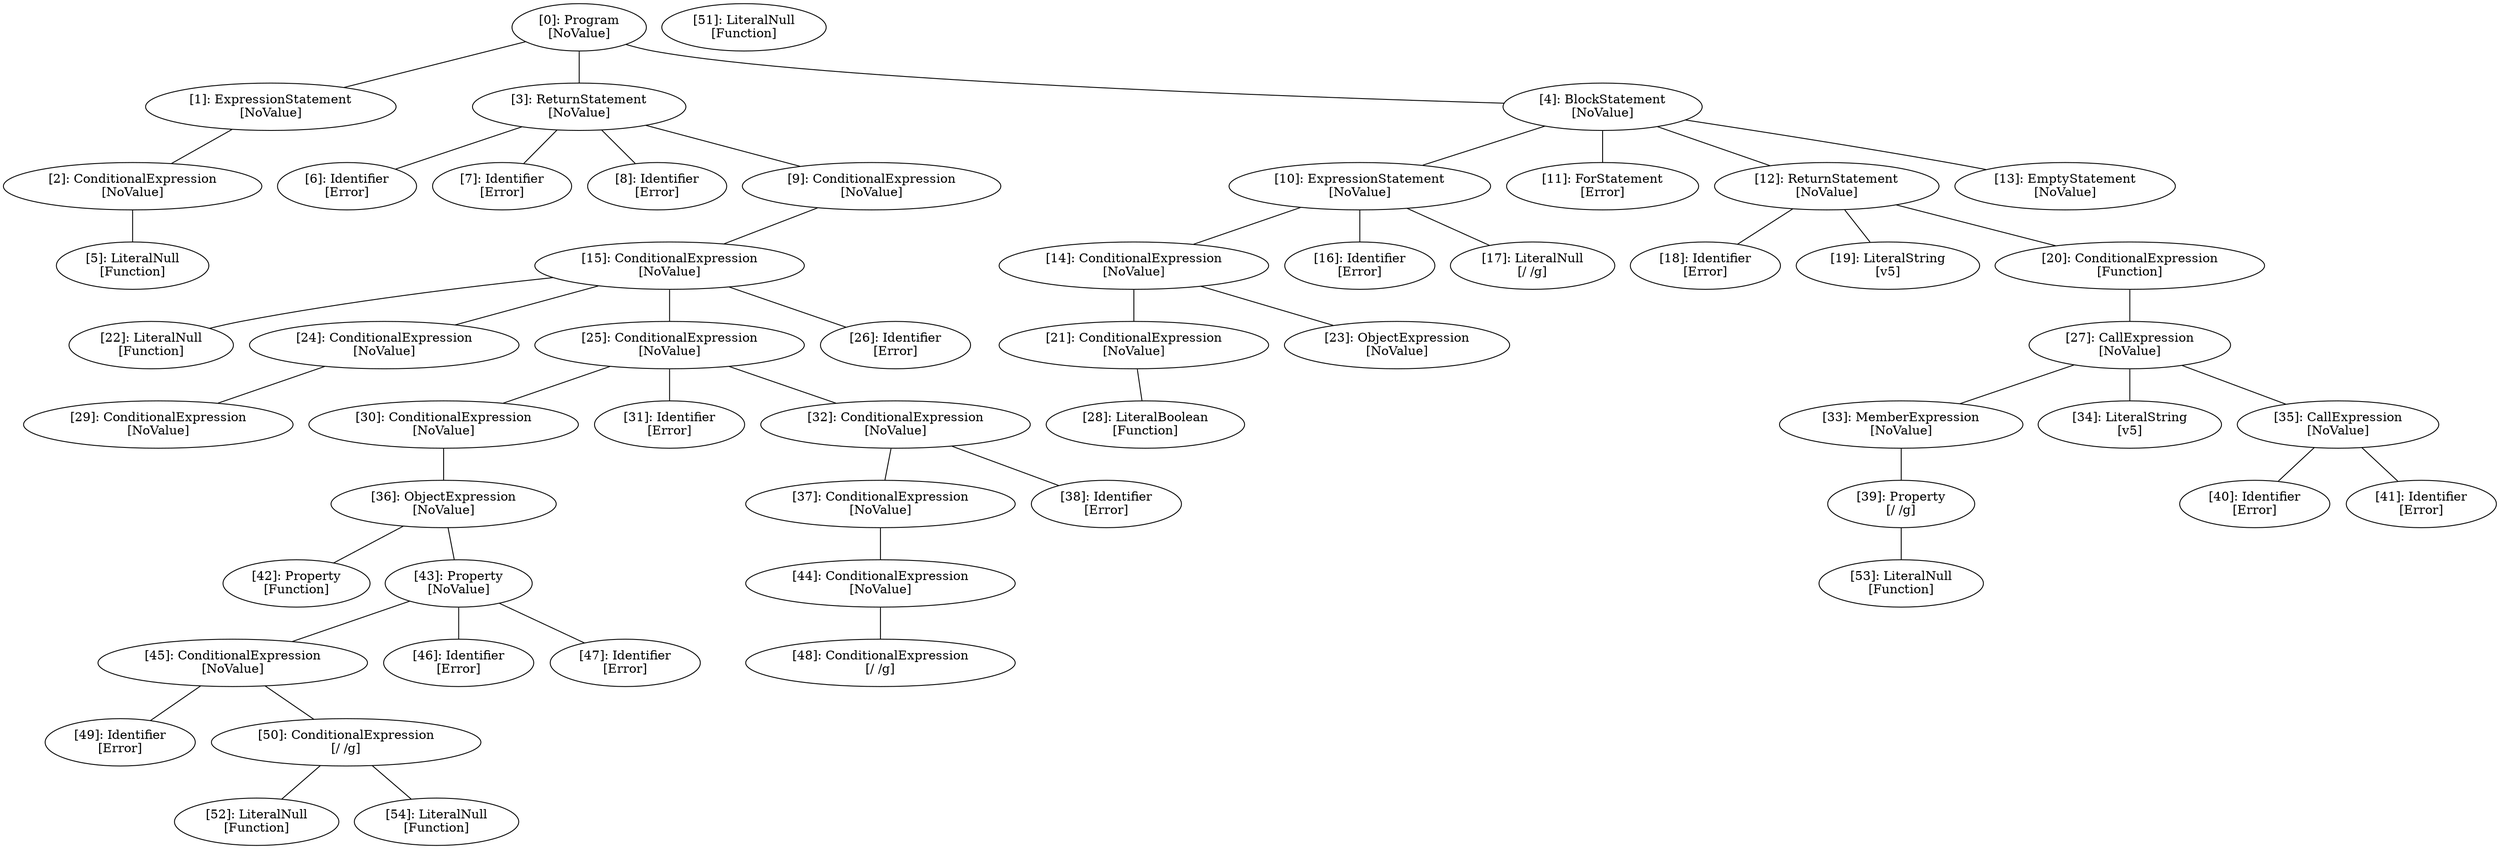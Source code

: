 // Result
graph {
	0 [label="[0]: Program
[NoValue]"]
	1 [label="[1]: ExpressionStatement
[NoValue]"]
	2 [label="[2]: ConditionalExpression
[NoValue]"]
	3 [label="[3]: ReturnStatement
[NoValue]"]
	4 [label="[4]: BlockStatement
[NoValue]"]
	5 [label="[5]: LiteralNull
[Function]"]
	6 [label="[6]: Identifier
[Error]"]
	7 [label="[7]: Identifier
[Error]"]
	8 [label="[8]: Identifier
[Error]"]
	9 [label="[9]: ConditionalExpression
[NoValue]"]
	10 [label="[10]: ExpressionStatement
[NoValue]"]
	11 [label="[11]: ForStatement
[Error]"]
	12 [label="[12]: ReturnStatement
[NoValue]"]
	13 [label="[13]: EmptyStatement
[NoValue]"]
	14 [label="[14]: ConditionalExpression
[NoValue]"]
	15 [label="[15]: ConditionalExpression
[NoValue]"]
	16 [label="[16]: Identifier
[Error]"]
	17 [label="[17]: LiteralNull
[/ /g]"]
	18 [label="[18]: Identifier
[Error]"]
	19 [label="[19]: LiteralString
[v5]"]
	20 [label="[20]: ConditionalExpression
[Function]"]
	21 [label="[21]: ConditionalExpression
[NoValue]"]
	22 [label="[22]: LiteralNull
[Function]"]
	23 [label="[23]: ObjectExpression
[NoValue]"]
	24 [label="[24]: ConditionalExpression
[NoValue]"]
	25 [label="[25]: ConditionalExpression
[NoValue]"]
	26 [label="[26]: Identifier
[Error]"]
	27 [label="[27]: CallExpression
[NoValue]"]
	28 [label="[28]: LiteralBoolean
[Function]"]
	29 [label="[29]: ConditionalExpression
[NoValue]"]
	30 [label="[30]: ConditionalExpression
[NoValue]"]
	31 [label="[31]: Identifier
[Error]"]
	32 [label="[32]: ConditionalExpression
[NoValue]"]
	33 [label="[33]: MemberExpression
[NoValue]"]
	34 [label="[34]: LiteralString
[v5]"]
	35 [label="[35]: CallExpression
[NoValue]"]
	36 [label="[36]: ObjectExpression
[NoValue]"]
	37 [label="[37]: ConditionalExpression
[NoValue]"]
	38 [label="[38]: Identifier
[Error]"]
	39 [label="[39]: Property
[/ /g]"]
	40 [label="[40]: Identifier
[Error]"]
	41 [label="[41]: Identifier
[Error]"]
	42 [label="[42]: Property
[Function]"]
	43 [label="[43]: Property
[NoValue]"]
	44 [label="[44]: ConditionalExpression
[NoValue]"]
	45 [label="[45]: ConditionalExpression
[NoValue]"]
	46 [label="[46]: Identifier
[Error]"]
	47 [label="[47]: Identifier
[Error]"]
	48 [label="[48]: ConditionalExpression
[/ /g]"]
	49 [label="[49]: Identifier
[Error]"]
	50 [label="[50]: ConditionalExpression
[/ /g]"]
	51 [label="[51]: LiteralNull
[Function]"]
	52 [label="[52]: LiteralNull
[Function]"]
	53 [label="[53]: LiteralNull
[Function]"]
	54 [label="[54]: LiteralNull
[Function]"]
	0 -- 1
	0 -- 3
	0 -- 4
	1 -- 2
	2 -- 5
	3 -- 6
	3 -- 7
	3 -- 8
	3 -- 9
	4 -- 10
	4 -- 11
	4 -- 12
	4 -- 13
	9 -- 15
	10 -- 14
	10 -- 16
	10 -- 17
	12 -- 18
	12 -- 19
	12 -- 20
	14 -- 21
	14 -- 23
	15 -- 22
	15 -- 24
	15 -- 25
	15 -- 26
	20 -- 27
	21 -- 28
	24 -- 29
	25 -- 30
	25 -- 31
	25 -- 32
	27 -- 33
	27 -- 34
	27 -- 35
	30 -- 36
	32 -- 37
	32 -- 38
	33 -- 39
	35 -- 40
	35 -- 41
	36 -- 42
	36 -- 43
	37 -- 44
	39 -- 53
	43 -- 45
	43 -- 46
	43 -- 47
	44 -- 48
	45 -- 49
	45 -- 50
	50 -- 52
	50 -- 54
}
